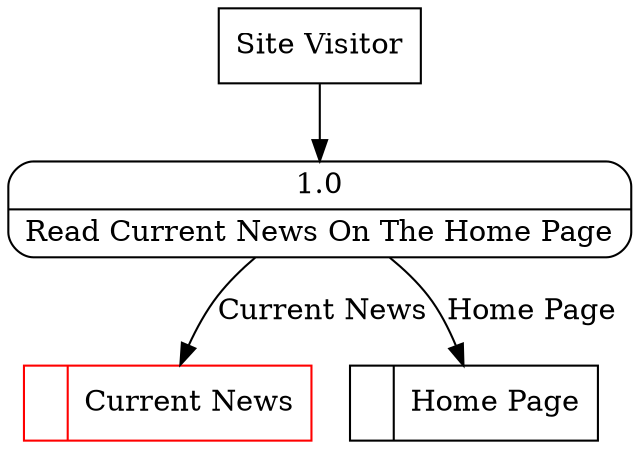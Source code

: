 digraph dfd2{ 
node[shape=record]
200 [label="<f0>  |<f1> Current News " color=red];
201 [label="<f0>  |<f1> Home Page " ];
202 [label="Site Visitor" shape=box];
203 [label="{<f0> 1.0|<f1> Read Current News On The Home Page }" shape=Mrecord];
202 -> 203
203 -> 200 [label="Current News"]
203 -> 201 [label="Home Page"]
}